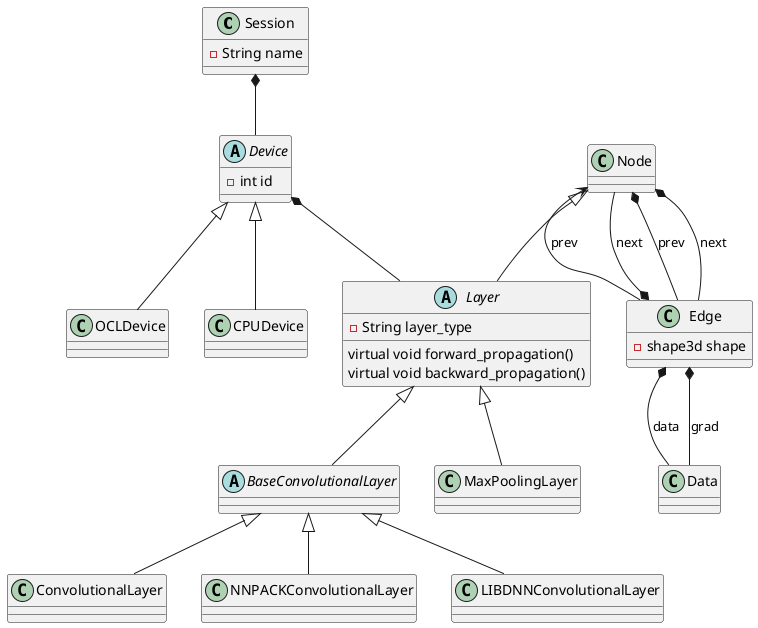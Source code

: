 @startuml
class Session {
 -String name
}

abstract class Device {
 -int id
}

class Node {
}

class Edge {
 - shape3d shape
}

abstract class Layer {
 - String layer_type
 virtual void forward_propagation()
 virtual void backward_propagation()
}

abstract class BaseConvolutionalLayer {
}

class ConvolutionalLayer {
}

class NNPACKConvolutionalLayer {
}

class LIBDNNConvolutionalLayer {
}

class MaxPoolingLayer {
}

Session *-- Device

Device <|-- CPUDevice
Device <|-- OCLDevice

Node <|-- Layer
Node *-- Edge : prev
Node *-- Edge : next

Edge --> Node : prev
Edge *-- Node : next
Edge *-- Data : data
Edge *-- Data : grad

Device *-- Layer
Layer <|-- BaseConvolutionalLayer
Layer <|-- MaxPoolingLayer

BaseConvolutionalLayer <|-- ConvolutionalLayer
BaseConvolutionalLayer <|-- NNPACKConvolutionalLayer
BaseConvolutionalLayer <|-- LIBDNNConvolutionalLayer
@enduml
